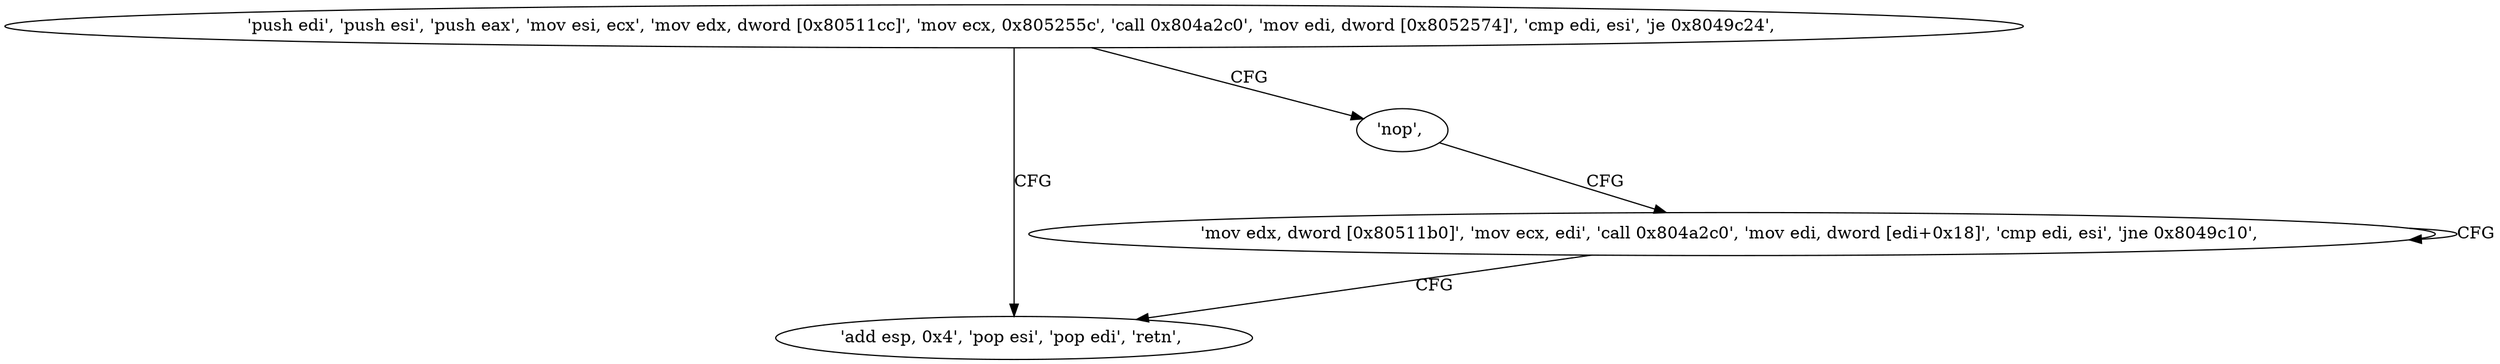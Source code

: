 digraph "func" {
"134519792" [label = "'push edi', 'push esi', 'push eax', 'mov esi, ecx', 'mov edx, dword [0x80511cc]', 'mov ecx, 0x805255c', 'call 0x804a2c0', 'mov edi, dword [0x8052574]', 'cmp edi, esi', 'je 0x8049c24', " ]
"134519844" [label = "'add esp, 0x4', 'pop esi', 'pop edi', 'retn', " ]
"134519823" [label = "'nop', " ]
"134519824" [label = "'mov edx, dword [0x80511b0]', 'mov ecx, edi', 'call 0x804a2c0', 'mov edi, dword [edi+0x18]', 'cmp edi, esi', 'jne 0x8049c10', " ]
"134519792" -> "134519844" [ label = "CFG" ]
"134519792" -> "134519823" [ label = "CFG" ]
"134519823" -> "134519824" [ label = "CFG" ]
"134519824" -> "134519824" [ label = "CFG" ]
"134519824" -> "134519844" [ label = "CFG" ]
}
